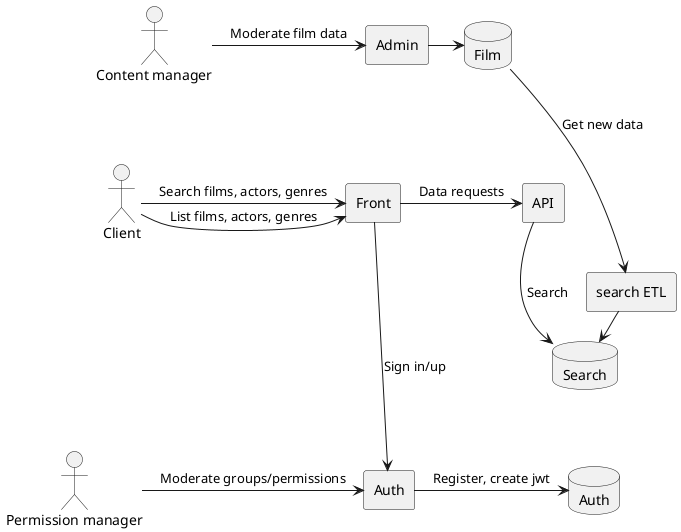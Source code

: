 @startuml

actor Client as client_ac
actor "Content manager" as manager_ac
actor "Permission manager" as permission_ac

agent API as api_ag
agent "search ETL" as search_etl_ag
agent Admin as admin_ag
agent Auth as auth_ag
agent Front as front_ag

database Auth as auth_db
database Film as film_db
database Search as search_db

client_ac -> front_ag  : List films, actors, genres
client_ac -> front_ag   : Search films, actors, genres
front_ag -> api_ag : Data requests
manager_ac -> admin_ag : Moderate film data
front_ag -> auth_ag : Sign in/up

permission_ac -> auth_ag : Moderate groups/permissions

auth_ag -> auth_db : Register, create jwt
api_ag -d-> search_db : Search
admin_ag -> film_db
film_db --> search_etl_ag : Get new data
search_etl_ag -> search_db

'relative positions
film_db -[hidden]-> client_ac
client_ac -[hidden]--> permission_ac

@enduml
